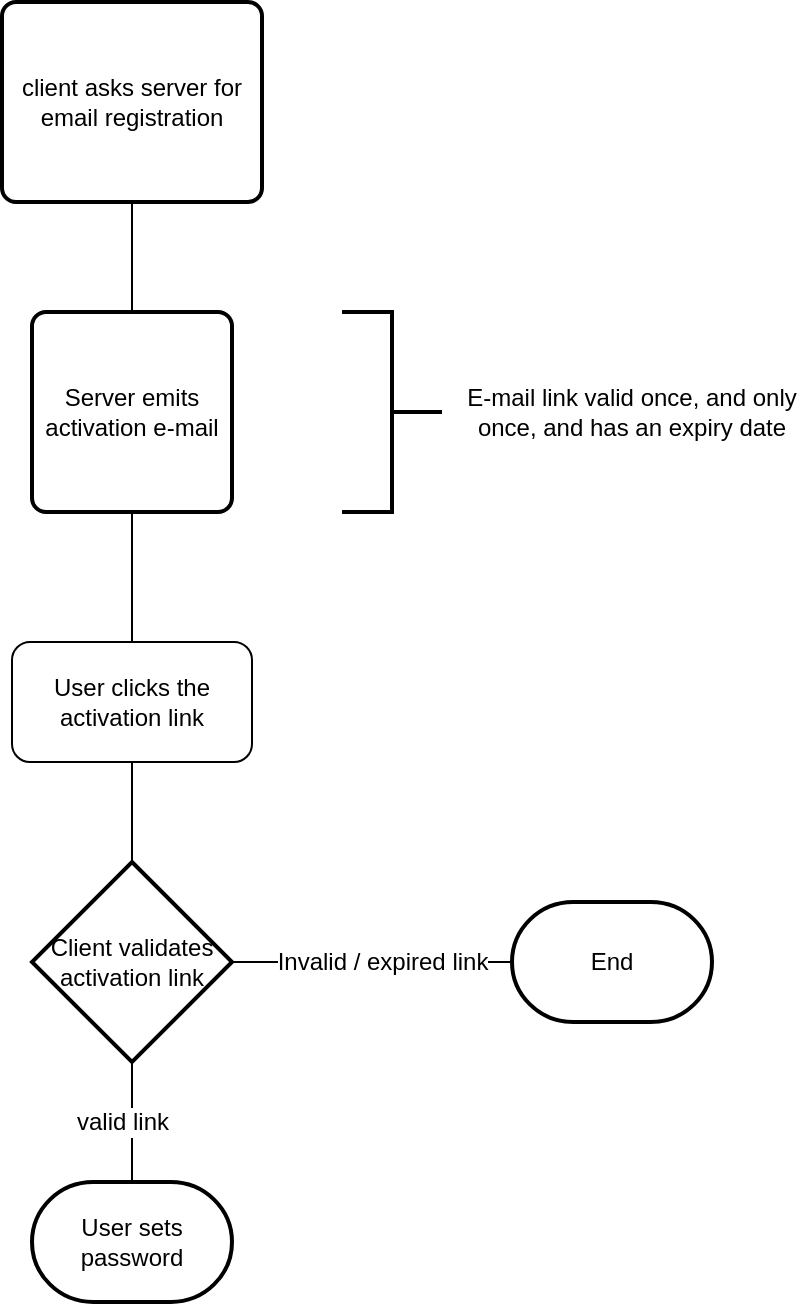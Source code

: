 <mxfile version="10.4.1" type="github"><diagram id="M1-HSWrDKN2wZykCy1fl" name="Page-1"><mxGraphModel dx="1192" dy="1114" grid="1" gridSize="10" guides="1" tooltips="1" connect="1" arrows="1" fold="1" page="1" pageScale="1" pageWidth="850" pageHeight="1100" math="0" shadow="0"><root><mxCell id="0"/><mxCell id="1" parent="0"/><mxCell id="bWFTBwPbgyYHy6Y_8x4E-4" value="client asks server for email registration" style="rounded=1;whiteSpace=wrap;html=1;absoluteArcSize=1;arcSize=14;strokeWidth=2;" vertex="1" parent="1"><mxGeometry x="120" y="30" width="130" height="100" as="geometry"/></mxCell><mxCell id="bWFTBwPbgyYHy6Y_8x4E-5" value="" style="endArrow=none;html=1;entryX=0.5;entryY=1;entryDx=0;entryDy=0;" edge="1" parent="1" target="bWFTBwPbgyYHy6Y_8x4E-4"><mxGeometry width="50" height="50" relative="1" as="geometry"><mxPoint x="185" y="260" as="sourcePoint"/><mxPoint x="200" y="210" as="targetPoint"/></mxGeometry></mxCell><mxCell id="bWFTBwPbgyYHy6Y_8x4E-6" value="Server emits activation e-mail" style="rounded=1;whiteSpace=wrap;html=1;absoluteArcSize=1;arcSize=14;strokeWidth=2;" vertex="1" parent="1"><mxGeometry x="135" y="185" width="100" height="100" as="geometry"/></mxCell><mxCell id="bWFTBwPbgyYHy6Y_8x4E-7" value="" style="strokeWidth=2;html=1;shape=mxgraph.flowchart.annotation_2;align=left;flipV=1;flipH=1;" vertex="1" parent="1"><mxGeometry x="290" y="185" width="50" height="100" as="geometry"/></mxCell><mxCell id="bWFTBwPbgyYHy6Y_8x4E-11" value="&lt;span&gt;E-mail link valid once, and only once, and has an expiry date&lt;/span&gt;" style="text;html=1;strokeColor=none;fillColor=none;align=center;verticalAlign=middle;whiteSpace=wrap;rounded=0;" vertex="1" parent="1"><mxGeometry x="350" y="215" width="170" height="40" as="geometry"/></mxCell><mxCell id="bWFTBwPbgyYHy6Y_8x4E-12" value="User clicks the activation link" style="rounded=1;whiteSpace=wrap;html=1;" vertex="1" parent="1"><mxGeometry x="125" y="350" width="120" height="60" as="geometry"/></mxCell><mxCell id="bWFTBwPbgyYHy6Y_8x4E-13" value="" style="endArrow=none;html=1;entryX=0.5;entryY=1;entryDx=0;entryDy=0;exitX=0.5;exitY=0;exitDx=0;exitDy=0;" edge="1" parent="1" source="bWFTBwPbgyYHy6Y_8x4E-12" target="bWFTBwPbgyYHy6Y_8x4E-6"><mxGeometry width="50" height="50" relative="1" as="geometry"><mxPoint x="180" y="430" as="sourcePoint"/><mxPoint x="230" y="380" as="targetPoint"/></mxGeometry></mxCell><mxCell id="bWFTBwPbgyYHy6Y_8x4E-15" value="Client validates activation link" style="strokeWidth=2;html=1;shape=mxgraph.flowchart.decision;whiteSpace=wrap;" vertex="1" parent="1"><mxGeometry x="135" y="460" width="100" height="100" as="geometry"/></mxCell><mxCell id="bWFTBwPbgyYHy6Y_8x4E-16" value="" style="endArrow=none;html=1;entryX=0.5;entryY=1;entryDx=0;entryDy=0;exitX=0.5;exitY=0;exitDx=0;exitDy=0;exitPerimeter=0;" edge="1" parent="1" source="bWFTBwPbgyYHy6Y_8x4E-15" target="bWFTBwPbgyYHy6Y_8x4E-12"><mxGeometry width="50" height="50" relative="1" as="geometry"><mxPoint x="185" y="610" as="sourcePoint"/><mxPoint x="210" y="550" as="targetPoint"/></mxGeometry></mxCell><mxCell id="bWFTBwPbgyYHy6Y_8x4E-17" value="User sets password" style="strokeWidth=2;html=1;shape=mxgraph.flowchart.terminator;whiteSpace=wrap;" vertex="1" parent="1"><mxGeometry x="135" y="620" width="100" height="60" as="geometry"/></mxCell><mxCell id="bWFTBwPbgyYHy6Y_8x4E-19" value="End" style="strokeWidth=2;html=1;shape=mxgraph.flowchart.terminator;whiteSpace=wrap;" vertex="1" parent="1"><mxGeometry x="375" y="480" width="100" height="60" as="geometry"/></mxCell><mxCell id="bWFTBwPbgyYHy6Y_8x4E-20" value="" style="endArrow=none;html=1;exitX=1;exitY=0.5;exitDx=0;exitDy=0;exitPerimeter=0;entryX=0;entryY=0.5;entryDx=0;entryDy=0;entryPerimeter=0;" edge="1" parent="1" source="bWFTBwPbgyYHy6Y_8x4E-15" target="bWFTBwPbgyYHy6Y_8x4E-19"><mxGeometry width="50" height="50" relative="1" as="geometry"><mxPoint x="310" y="690" as="sourcePoint"/><mxPoint x="360" y="640" as="targetPoint"/></mxGeometry></mxCell><mxCell id="bWFTBwPbgyYHy6Y_8x4E-21" value="Invalid / expired link" style="text;html=1;resizable=0;points=[];align=center;verticalAlign=middle;labelBackgroundColor=#ffffff;" vertex="1" connectable="0" parent="bWFTBwPbgyYHy6Y_8x4E-20"><mxGeometry x="-0.127" y="-3" relative="1" as="geometry"><mxPoint x="14" y="-3" as="offset"/></mxGeometry></mxCell><mxCell id="bWFTBwPbgyYHy6Y_8x4E-22" value="" style="endArrow=none;html=1;entryX=0.5;entryY=1;entryDx=0;entryDy=0;entryPerimeter=0;exitX=0.5;exitY=0;exitDx=0;exitDy=0;exitPerimeter=0;" edge="1" parent="1" source="bWFTBwPbgyYHy6Y_8x4E-17" target="bWFTBwPbgyYHy6Y_8x4E-15"><mxGeometry width="50" height="50" relative="1" as="geometry"><mxPoint x="120" y="980" as="sourcePoint"/><mxPoint x="170" y="930" as="targetPoint"/></mxGeometry></mxCell><mxCell id="bWFTBwPbgyYHy6Y_8x4E-23" value="valid link" style="text;html=1;resizable=0;points=[];align=center;verticalAlign=middle;labelBackgroundColor=#ffffff;" vertex="1" connectable="0" parent="bWFTBwPbgyYHy6Y_8x4E-22"><mxGeometry x="-0.508" y="-3" relative="1" as="geometry"><mxPoint x="-8" y="-15" as="offset"/></mxGeometry></mxCell></root></mxGraphModel></diagram></mxfile>